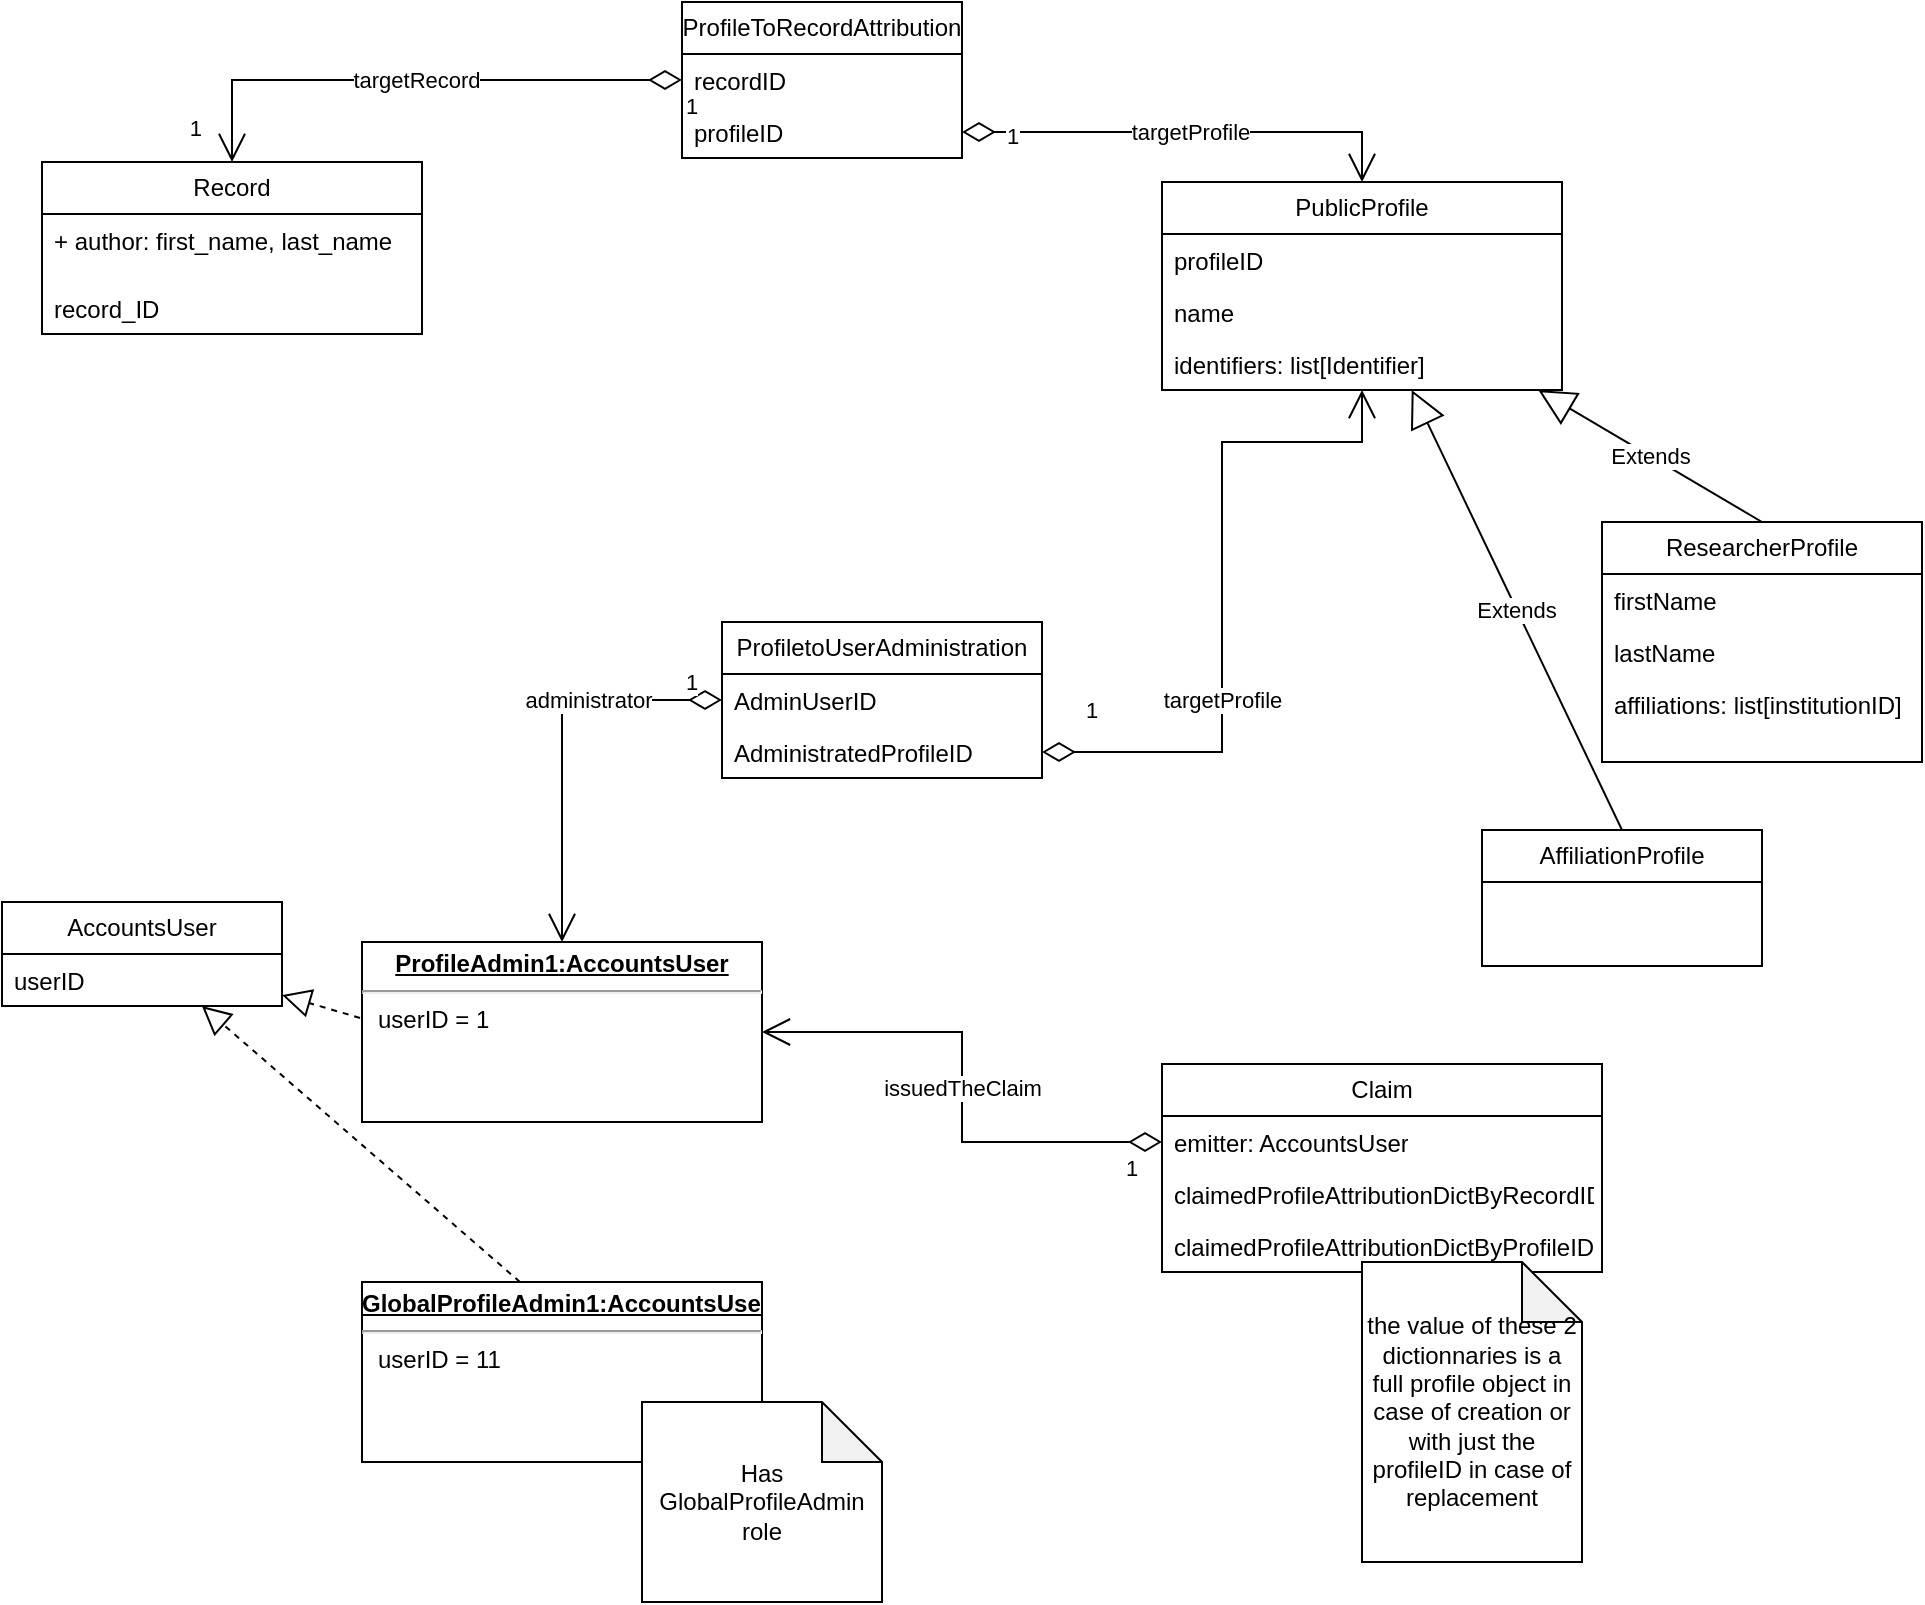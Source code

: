 <mxfile version="22.1.7" type="device">
  <diagram name="Page-1" id="VavE8Kt16jK79SKfRawj">
    <mxGraphModel dx="1562" dy="854" grid="1" gridSize="10" guides="1" tooltips="1" connect="1" arrows="1" fold="1" page="1" pageScale="1" pageWidth="827" pageHeight="1169" math="0" shadow="0">
      <root>
        <mxCell id="0" />
        <mxCell id="1" parent="0" />
        <mxCell id="Z547NY9A7nIXLmA6U8Vz-1" value="Record" style="swimlane;fontStyle=0;childLayout=stackLayout;horizontal=1;startSize=26;fillColor=none;horizontalStack=0;resizeParent=1;resizeParentMax=0;resizeLast=0;collapsible=1;marginBottom=0;whiteSpace=wrap;html=1;" vertex="1" parent="1">
          <mxGeometry x="40" y="150" width="190" height="86" as="geometry" />
        </mxCell>
        <mxCell id="Z547NY9A7nIXLmA6U8Vz-2" value="&lt;div&gt;+ author: first_name, last_name&lt;br&gt;&lt;/div&gt;" style="text;strokeColor=none;fillColor=none;align=left;verticalAlign=top;spacingLeft=4;spacingRight=4;overflow=hidden;rotatable=0;points=[[0,0.5],[1,0.5]];portConstraint=eastwest;whiteSpace=wrap;html=1;" vertex="1" parent="Z547NY9A7nIXLmA6U8Vz-1">
          <mxGeometry y="26" width="190" height="34" as="geometry" />
        </mxCell>
        <mxCell id="Z547NY9A7nIXLmA6U8Vz-3" value="&lt;div&gt;record_ID&lt;/div&gt;" style="text;strokeColor=none;fillColor=none;align=left;verticalAlign=top;spacingLeft=4;spacingRight=4;overflow=hidden;rotatable=0;points=[[0,0.5],[1,0.5]];portConstraint=eastwest;whiteSpace=wrap;html=1;" vertex="1" parent="Z547NY9A7nIXLmA6U8Vz-1">
          <mxGeometry y="60" width="190" height="26" as="geometry" />
        </mxCell>
        <mxCell id="Z547NY9A7nIXLmA6U8Vz-6" value="&lt;div&gt;ProfileToRecordAttribution&lt;/div&gt;" style="swimlane;fontStyle=0;childLayout=stackLayout;horizontal=1;startSize=26;fillColor=none;horizontalStack=0;resizeParent=1;resizeParentMax=0;resizeLast=0;collapsible=1;marginBottom=0;whiteSpace=wrap;html=1;" vertex="1" parent="1">
          <mxGeometry x="360" y="70" width="140" height="78" as="geometry" />
        </mxCell>
        <mxCell id="Z547NY9A7nIXLmA6U8Vz-7" value="&lt;div&gt;recordID&lt;/div&gt;" style="text;strokeColor=none;fillColor=none;align=left;verticalAlign=top;spacingLeft=4;spacingRight=4;overflow=hidden;rotatable=0;points=[[0,0.5],[1,0.5]];portConstraint=eastwest;whiteSpace=wrap;html=1;" vertex="1" parent="Z547NY9A7nIXLmA6U8Vz-6">
          <mxGeometry y="26" width="140" height="26" as="geometry" />
        </mxCell>
        <mxCell id="Z547NY9A7nIXLmA6U8Vz-8" value="profileID" style="text;strokeColor=none;fillColor=none;align=left;verticalAlign=top;spacingLeft=4;spacingRight=4;overflow=hidden;rotatable=0;points=[[0,0.5],[1,0.5]];portConstraint=eastwest;whiteSpace=wrap;html=1;" vertex="1" parent="Z547NY9A7nIXLmA6U8Vz-6">
          <mxGeometry y="52" width="140" height="26" as="geometry" />
        </mxCell>
        <mxCell id="Z547NY9A7nIXLmA6U8Vz-10" value="targetRecord" style="endArrow=open;html=1;endSize=12;startArrow=diamondThin;startSize=14;startFill=0;edgeStyle=orthogonalEdgeStyle;rounded=0;" edge="1" parent="1" source="Z547NY9A7nIXLmA6U8Vz-7" target="Z547NY9A7nIXLmA6U8Vz-1">
          <mxGeometry relative="1" as="geometry">
            <mxPoint x="410" y="190" as="sourcePoint" />
            <mxPoint x="570" y="190" as="targetPoint" />
          </mxGeometry>
        </mxCell>
        <mxCell id="Z547NY9A7nIXLmA6U8Vz-11" value="1" style="edgeLabel;resizable=0;html=1;align=left;verticalAlign=top;" connectable="0" vertex="1" parent="Z547NY9A7nIXLmA6U8Vz-10">
          <mxGeometry x="-1" relative="1" as="geometry" />
        </mxCell>
        <mxCell id="Z547NY9A7nIXLmA6U8Vz-12" value="1" style="edgeLabel;resizable=0;html=1;align=right;verticalAlign=top;" connectable="0" vertex="1" parent="Z547NY9A7nIXLmA6U8Vz-10">
          <mxGeometry x="1" relative="1" as="geometry">
            <mxPoint x="-15" y="-30" as="offset" />
          </mxGeometry>
        </mxCell>
        <mxCell id="Z547NY9A7nIXLmA6U8Vz-14" value="PublicProfile" style="swimlane;fontStyle=0;childLayout=stackLayout;horizontal=1;startSize=26;fillColor=none;horizontalStack=0;resizeParent=1;resizeParentMax=0;resizeLast=0;collapsible=1;marginBottom=0;whiteSpace=wrap;html=1;" vertex="1" parent="1">
          <mxGeometry x="600" y="160" width="200" height="104" as="geometry">
            <mxRectangle x="600" y="160" width="110" height="30" as="alternateBounds" />
          </mxGeometry>
        </mxCell>
        <mxCell id="Z547NY9A7nIXLmA6U8Vz-15" value="profileID" style="text;strokeColor=none;fillColor=none;align=left;verticalAlign=top;spacingLeft=4;spacingRight=4;overflow=hidden;rotatable=0;points=[[0,0.5],[1,0.5]];portConstraint=eastwest;whiteSpace=wrap;html=1;" vertex="1" parent="Z547NY9A7nIXLmA6U8Vz-14">
          <mxGeometry y="26" width="200" height="26" as="geometry" />
        </mxCell>
        <mxCell id="Z547NY9A7nIXLmA6U8Vz-16" value="name" style="text;strokeColor=none;fillColor=none;align=left;verticalAlign=top;spacingLeft=4;spacingRight=4;overflow=hidden;rotatable=0;points=[[0,0.5],[1,0.5]];portConstraint=eastwest;whiteSpace=wrap;html=1;" vertex="1" parent="Z547NY9A7nIXLmA6U8Vz-14">
          <mxGeometry y="52" width="200" height="26" as="geometry" />
        </mxCell>
        <mxCell id="Z547NY9A7nIXLmA6U8Vz-18" value="identifiers: list[Identifier]" style="text;strokeColor=none;fillColor=none;align=left;verticalAlign=top;spacingLeft=4;spacingRight=4;overflow=hidden;rotatable=0;points=[[0,0.5],[1,0.5]];portConstraint=eastwest;whiteSpace=wrap;html=1;" vertex="1" parent="Z547NY9A7nIXLmA6U8Vz-14">
          <mxGeometry y="78" width="200" height="26" as="geometry" />
        </mxCell>
        <mxCell id="Z547NY9A7nIXLmA6U8Vz-19" style="endArrow=open;html=1;endSize=12;startArrow=diamondThin;startSize=14;startFill=0;edgeStyle=orthogonalEdgeStyle;rounded=0;entryX=0.5;entryY=0;entryDx=0;entryDy=0;" edge="1" parent="1" source="Z547NY9A7nIXLmA6U8Vz-8" target="Z547NY9A7nIXLmA6U8Vz-14">
          <mxGeometry relative="1" as="geometry" />
        </mxCell>
        <mxCell id="Z547NY9A7nIXLmA6U8Vz-20" value="targetProfile" style="edgeLabel;html=1;align=center;verticalAlign=middle;resizable=0;points=[];" vertex="1" connectable="0" parent="Z547NY9A7nIXLmA6U8Vz-19">
          <mxGeometry x="0.015" relative="1" as="geometry">
            <mxPoint as="offset" />
          </mxGeometry>
        </mxCell>
        <mxCell id="Z547NY9A7nIXLmA6U8Vz-24" value="1" style="edgeLabel;html=1;align=center;verticalAlign=middle;resizable=0;points=[];" vertex="1" connectable="0" parent="Z547NY9A7nIXLmA6U8Vz-19">
          <mxGeometry x="-0.854" y="-2" relative="1" as="geometry">
            <mxPoint x="8" as="offset" />
          </mxGeometry>
        </mxCell>
        <mxCell id="Z547NY9A7nIXLmA6U8Vz-25" value="AccountsUser" style="swimlane;fontStyle=0;childLayout=stackLayout;horizontal=1;startSize=26;fillColor=none;horizontalStack=0;resizeParent=1;resizeParentMax=0;resizeLast=0;collapsible=1;marginBottom=0;whiteSpace=wrap;html=1;" vertex="1" parent="1">
          <mxGeometry x="20" y="520" width="140" height="52" as="geometry" />
        </mxCell>
        <mxCell id="Z547NY9A7nIXLmA6U8Vz-26" value="userID" style="text;strokeColor=none;fillColor=none;align=left;verticalAlign=top;spacingLeft=4;spacingRight=4;overflow=hidden;rotatable=0;points=[[0,0.5],[1,0.5]];portConstraint=eastwest;whiteSpace=wrap;html=1;" vertex="1" parent="Z547NY9A7nIXLmA6U8Vz-25">
          <mxGeometry y="26" width="140" height="26" as="geometry" />
        </mxCell>
        <mxCell id="Z547NY9A7nIXLmA6U8Vz-29" value="&lt;p style=&quot;margin:0px;margin-top:4px;text-align:center;text-decoration:underline;&quot;&gt;&lt;b&gt;ProfileAdmin1:AccountsUser&lt;/b&gt;&lt;/p&gt;&lt;hr&gt;&lt;p style=&quot;margin:0px;margin-left:8px;&quot;&gt;userID = 1&lt;br&gt;&lt;/p&gt;" style="verticalAlign=top;align=left;overflow=fill;fontSize=12;fontFamily=Helvetica;html=1;whiteSpace=wrap;" vertex="1" parent="1">
          <mxGeometry x="200" y="540" width="200" height="90" as="geometry" />
        </mxCell>
        <mxCell id="Z547NY9A7nIXLmA6U8Vz-30" value="&lt;p style=&quot;margin:0px;margin-top:4px;text-align:center;text-decoration:underline;&quot;&gt;&lt;b&gt;GlobalProfileAdmin1:AccountsUser&lt;/b&gt;&lt;/p&gt;&lt;hr&gt;&lt;p style=&quot;margin:0px;margin-left:8px;&quot;&gt;userID = 11&lt;/p&gt;" style="verticalAlign=top;align=left;overflow=fill;fontSize=12;fontFamily=Helvetica;html=1;whiteSpace=wrap;" vertex="1" parent="1">
          <mxGeometry x="200" y="710" width="200" height="90" as="geometry" />
        </mxCell>
        <mxCell id="Z547NY9A7nIXLmA6U8Vz-39" value="ProfiletoUserAdministration" style="swimlane;fontStyle=0;childLayout=stackLayout;horizontal=1;startSize=26;fillColor=none;horizontalStack=0;resizeParent=1;resizeParentMax=0;resizeLast=0;collapsible=1;marginBottom=0;whiteSpace=wrap;html=1;" vertex="1" parent="1">
          <mxGeometry x="380" y="380" width="160" height="78" as="geometry" />
        </mxCell>
        <mxCell id="Z547NY9A7nIXLmA6U8Vz-40" value="AdminUserID" style="text;strokeColor=none;fillColor=none;align=left;verticalAlign=top;spacingLeft=4;spacingRight=4;overflow=hidden;rotatable=0;points=[[0,0.5],[1,0.5]];portConstraint=eastwest;whiteSpace=wrap;html=1;" vertex="1" parent="Z547NY9A7nIXLmA6U8Vz-39">
          <mxGeometry y="26" width="160" height="26" as="geometry" />
        </mxCell>
        <mxCell id="Z547NY9A7nIXLmA6U8Vz-41" value="AdministratedProfileID" style="text;strokeColor=none;fillColor=none;align=left;verticalAlign=top;spacingLeft=4;spacingRight=4;overflow=hidden;rotatable=0;points=[[0,0.5],[1,0.5]];portConstraint=eastwest;whiteSpace=wrap;html=1;" vertex="1" parent="Z547NY9A7nIXLmA6U8Vz-39">
          <mxGeometry y="52" width="160" height="26" as="geometry" />
        </mxCell>
        <mxCell id="Z547NY9A7nIXLmA6U8Vz-43" value="targetProfile" style="endArrow=open;html=1;endSize=12;startArrow=diamondThin;startSize=14;startFill=0;edgeStyle=orthogonalEdgeStyle;rounded=0;entryX=0.5;entryY=1;entryDx=0;entryDy=0;exitX=1;exitY=0.5;exitDx=0;exitDy=0;" edge="1" parent="1" source="Z547NY9A7nIXLmA6U8Vz-41" target="Z547NY9A7nIXLmA6U8Vz-14">
          <mxGeometry x="-0.32" relative="1" as="geometry">
            <mxPoint x="330" y="430" as="sourcePoint" />
            <mxPoint x="490" y="430" as="targetPoint" />
            <Array as="points">
              <mxPoint x="630" y="445" />
              <mxPoint x="630" y="290" />
            </Array>
            <mxPoint as="offset" />
          </mxGeometry>
        </mxCell>
        <mxCell id="Z547NY9A7nIXLmA6U8Vz-44" value="1" style="edgeLabel;resizable=0;html=1;align=left;verticalAlign=bottom;" connectable="0" vertex="1" parent="Z547NY9A7nIXLmA6U8Vz-43">
          <mxGeometry x="-1" relative="1" as="geometry">
            <mxPoint x="20" y="-13" as="offset" />
          </mxGeometry>
        </mxCell>
        <mxCell id="Z547NY9A7nIXLmA6U8Vz-45" value="administrator" style="endArrow=open;html=1;endSize=12;startArrow=diamondThin;startSize=14;startFill=0;edgeStyle=orthogonalEdgeStyle;rounded=0;entryX=0.5;entryY=0;entryDx=0;entryDy=0;exitX=0;exitY=0.5;exitDx=0;exitDy=0;" edge="1" parent="1" source="Z547NY9A7nIXLmA6U8Vz-40" target="Z547NY9A7nIXLmA6U8Vz-29">
          <mxGeometry x="-0.332" relative="1" as="geometry">
            <mxPoint x="350" y="500" as="sourcePoint" />
            <mxPoint x="310" y="450" as="targetPoint" />
            <Array as="points">
              <mxPoint x="300" y="419" />
            </Array>
            <mxPoint as="offset" />
          </mxGeometry>
        </mxCell>
        <mxCell id="Z547NY9A7nIXLmA6U8Vz-46" value="1" style="edgeLabel;resizable=0;html=1;align=left;verticalAlign=bottom;" connectable="0" vertex="1" parent="Z547NY9A7nIXLmA6U8Vz-45">
          <mxGeometry x="-1" relative="1" as="geometry">
            <mxPoint x="-20" y="-1" as="offset" />
          </mxGeometry>
        </mxCell>
        <mxCell id="Z547NY9A7nIXLmA6U8Vz-47" value="Has GlobalProfileAdmin role" style="shape=note;whiteSpace=wrap;html=1;backgroundOutline=1;darkOpacity=0.05;" vertex="1" parent="1">
          <mxGeometry x="340" y="770" width="120" height="100" as="geometry" />
        </mxCell>
        <mxCell id="Z547NY9A7nIXLmA6U8Vz-49" value="Claim" style="swimlane;fontStyle=0;childLayout=stackLayout;horizontal=1;startSize=26;fillColor=none;horizontalStack=0;resizeParent=1;resizeParentMax=0;resizeLast=0;collapsible=1;marginBottom=0;whiteSpace=wrap;html=1;" vertex="1" parent="1">
          <mxGeometry x="600" y="601" width="220" height="104" as="geometry" />
        </mxCell>
        <mxCell id="Z547NY9A7nIXLmA6U8Vz-50" value="emitter: AccountsUser" style="text;strokeColor=none;fillColor=none;align=left;verticalAlign=top;spacingLeft=4;spacingRight=4;overflow=hidden;rotatable=0;points=[[0,0.5],[1,0.5]];portConstraint=eastwest;whiteSpace=wrap;html=1;" vertex="1" parent="Z547NY9A7nIXLmA6U8Vz-49">
          <mxGeometry y="26" width="220" height="26" as="geometry" />
        </mxCell>
        <mxCell id="Z547NY9A7nIXLmA6U8Vz-51" value="&lt;div&gt;claimedProfileAttributionDictByRecordID&lt;/div&gt;" style="text;strokeColor=none;fillColor=none;align=left;verticalAlign=top;spacingLeft=4;spacingRight=4;overflow=hidden;rotatable=0;points=[[0,0.5],[1,0.5]];portConstraint=eastwest;whiteSpace=wrap;html=1;" vertex="1" parent="Z547NY9A7nIXLmA6U8Vz-49">
          <mxGeometry y="52" width="220" height="26" as="geometry" />
        </mxCell>
        <mxCell id="Z547NY9A7nIXLmA6U8Vz-52" value="claimedProfileAttributionDictByProfileID" style="text;strokeColor=none;fillColor=none;align=left;verticalAlign=top;spacingLeft=4;spacingRight=4;overflow=hidden;rotatable=0;points=[[0,0.5],[1,0.5]];portConstraint=eastwest;whiteSpace=wrap;html=1;" vertex="1" parent="Z547NY9A7nIXLmA6U8Vz-49">
          <mxGeometry y="78" width="220" height="26" as="geometry" />
        </mxCell>
        <mxCell id="Z547NY9A7nIXLmA6U8Vz-53" value="the value of these 2 dictionnaries is a full profile object in case of creation or with just the profileID in case of replacement" style="shape=note;whiteSpace=wrap;html=1;backgroundOutline=1;darkOpacity=0.05;" vertex="1" parent="1">
          <mxGeometry x="700" y="700" width="110" height="150" as="geometry" />
        </mxCell>
        <mxCell id="Z547NY9A7nIXLmA6U8Vz-55" value="issuedTheClaim" style="endArrow=open;html=1;endSize=12;startArrow=diamondThin;startSize=14;startFill=0;edgeStyle=orthogonalEdgeStyle;rounded=0;exitX=0;exitY=0.5;exitDx=0;exitDy=0;" edge="1" parent="1" source="Z547NY9A7nIXLmA6U8Vz-50" target="Z547NY9A7nIXLmA6U8Vz-29">
          <mxGeometry relative="1" as="geometry">
            <mxPoint x="440" y="680" as="sourcePoint" />
            <mxPoint x="600" y="680" as="targetPoint" />
          </mxGeometry>
        </mxCell>
        <mxCell id="Z547NY9A7nIXLmA6U8Vz-56" value="1" style="edgeLabel;resizable=0;html=1;align=left;verticalAlign=top;" connectable="0" vertex="1" parent="Z547NY9A7nIXLmA6U8Vz-55">
          <mxGeometry x="-1" relative="1" as="geometry">
            <mxPoint x="-20" as="offset" />
          </mxGeometry>
        </mxCell>
        <mxCell id="Z547NY9A7nIXLmA6U8Vz-58" value="ResearcherProfile" style="swimlane;fontStyle=0;childLayout=stackLayout;horizontal=1;startSize=26;fillColor=none;horizontalStack=0;resizeParent=1;resizeParentMax=0;resizeLast=0;collapsible=1;marginBottom=0;whiteSpace=wrap;html=1;" vertex="1" parent="1">
          <mxGeometry x="820" y="330" width="160" height="120" as="geometry" />
        </mxCell>
        <mxCell id="Z547NY9A7nIXLmA6U8Vz-59" value="firstName" style="text;strokeColor=none;fillColor=none;align=left;verticalAlign=top;spacingLeft=4;spacingRight=4;overflow=hidden;rotatable=0;points=[[0,0.5],[1,0.5]];portConstraint=eastwest;whiteSpace=wrap;html=1;" vertex="1" parent="Z547NY9A7nIXLmA6U8Vz-58">
          <mxGeometry y="26" width="160" height="26" as="geometry" />
        </mxCell>
        <mxCell id="Z547NY9A7nIXLmA6U8Vz-60" value="lastName" style="text;strokeColor=none;fillColor=none;align=left;verticalAlign=top;spacingLeft=4;spacingRight=4;overflow=hidden;rotatable=0;points=[[0,0.5],[1,0.5]];portConstraint=eastwest;whiteSpace=wrap;html=1;" vertex="1" parent="Z547NY9A7nIXLmA6U8Vz-58">
          <mxGeometry y="52" width="160" height="26" as="geometry" />
        </mxCell>
        <mxCell id="Z547NY9A7nIXLmA6U8Vz-17" value="affiliations: list[institutionID]" style="text;strokeColor=none;fillColor=none;align=left;verticalAlign=top;spacingLeft=4;spacingRight=4;overflow=hidden;rotatable=0;points=[[0,0.5],[1,0.5]];portConstraint=eastwest;whiteSpace=wrap;html=1;" vertex="1" parent="Z547NY9A7nIXLmA6U8Vz-58">
          <mxGeometry y="78" width="160" height="42" as="geometry" />
        </mxCell>
        <mxCell id="Z547NY9A7nIXLmA6U8Vz-62" value="Extends" style="endArrow=block;endSize=16;endFill=0;html=1;rounded=0;exitX=0.5;exitY=0;exitDx=0;exitDy=0;" edge="1" parent="1" source="Z547NY9A7nIXLmA6U8Vz-58" target="Z547NY9A7nIXLmA6U8Vz-14">
          <mxGeometry width="160" relative="1" as="geometry">
            <mxPoint x="740" y="310" as="sourcePoint" />
            <mxPoint x="900" y="310" as="targetPoint" />
          </mxGeometry>
        </mxCell>
        <mxCell id="Z547NY9A7nIXLmA6U8Vz-63" value="AffiliationProfile" style="swimlane;fontStyle=0;childLayout=stackLayout;horizontal=1;startSize=26;fillColor=none;horizontalStack=0;resizeParent=1;resizeParentMax=0;resizeLast=0;collapsible=1;marginBottom=0;whiteSpace=wrap;html=1;" vertex="1" parent="1">
          <mxGeometry x="760" y="484" width="140" height="68" as="geometry" />
        </mxCell>
        <mxCell id="Z547NY9A7nIXLmA6U8Vz-67" value="Extends" style="endArrow=block;endSize=16;endFill=0;html=1;rounded=0;exitX=0.5;exitY=0;exitDx=0;exitDy=0;" edge="1" parent="1" source="Z547NY9A7nIXLmA6U8Vz-63" target="Z547NY9A7nIXLmA6U8Vz-14">
          <mxGeometry width="160" relative="1" as="geometry">
            <mxPoint x="590" y="450" as="sourcePoint" />
            <mxPoint x="750" y="450" as="targetPoint" />
          </mxGeometry>
        </mxCell>
        <mxCell id="Z547NY9A7nIXLmA6U8Vz-68" value="" style="endArrow=block;dashed=1;endFill=0;endSize=12;html=1;rounded=0;exitX=0.395;exitY=0;exitDx=0;exitDy=0;exitPerimeter=0;" edge="1" parent="1" source="Z547NY9A7nIXLmA6U8Vz-30" target="Z547NY9A7nIXLmA6U8Vz-25">
          <mxGeometry width="160" relative="1" as="geometry">
            <mxPoint x="590" y="450" as="sourcePoint" />
            <mxPoint x="750" y="450" as="targetPoint" />
          </mxGeometry>
        </mxCell>
        <mxCell id="Z547NY9A7nIXLmA6U8Vz-69" value="" style="endArrow=block;dashed=1;endFill=0;endSize=12;html=1;rounded=0;exitX=-0.005;exitY=0.422;exitDx=0;exitDy=0;exitPerimeter=0;" edge="1" parent="1" source="Z547NY9A7nIXLmA6U8Vz-29" target="Z547NY9A7nIXLmA6U8Vz-25">
          <mxGeometry width="160" relative="1" as="geometry">
            <mxPoint x="590" y="450" as="sourcePoint" />
            <mxPoint x="750" y="450" as="targetPoint" />
          </mxGeometry>
        </mxCell>
      </root>
    </mxGraphModel>
  </diagram>
</mxfile>
